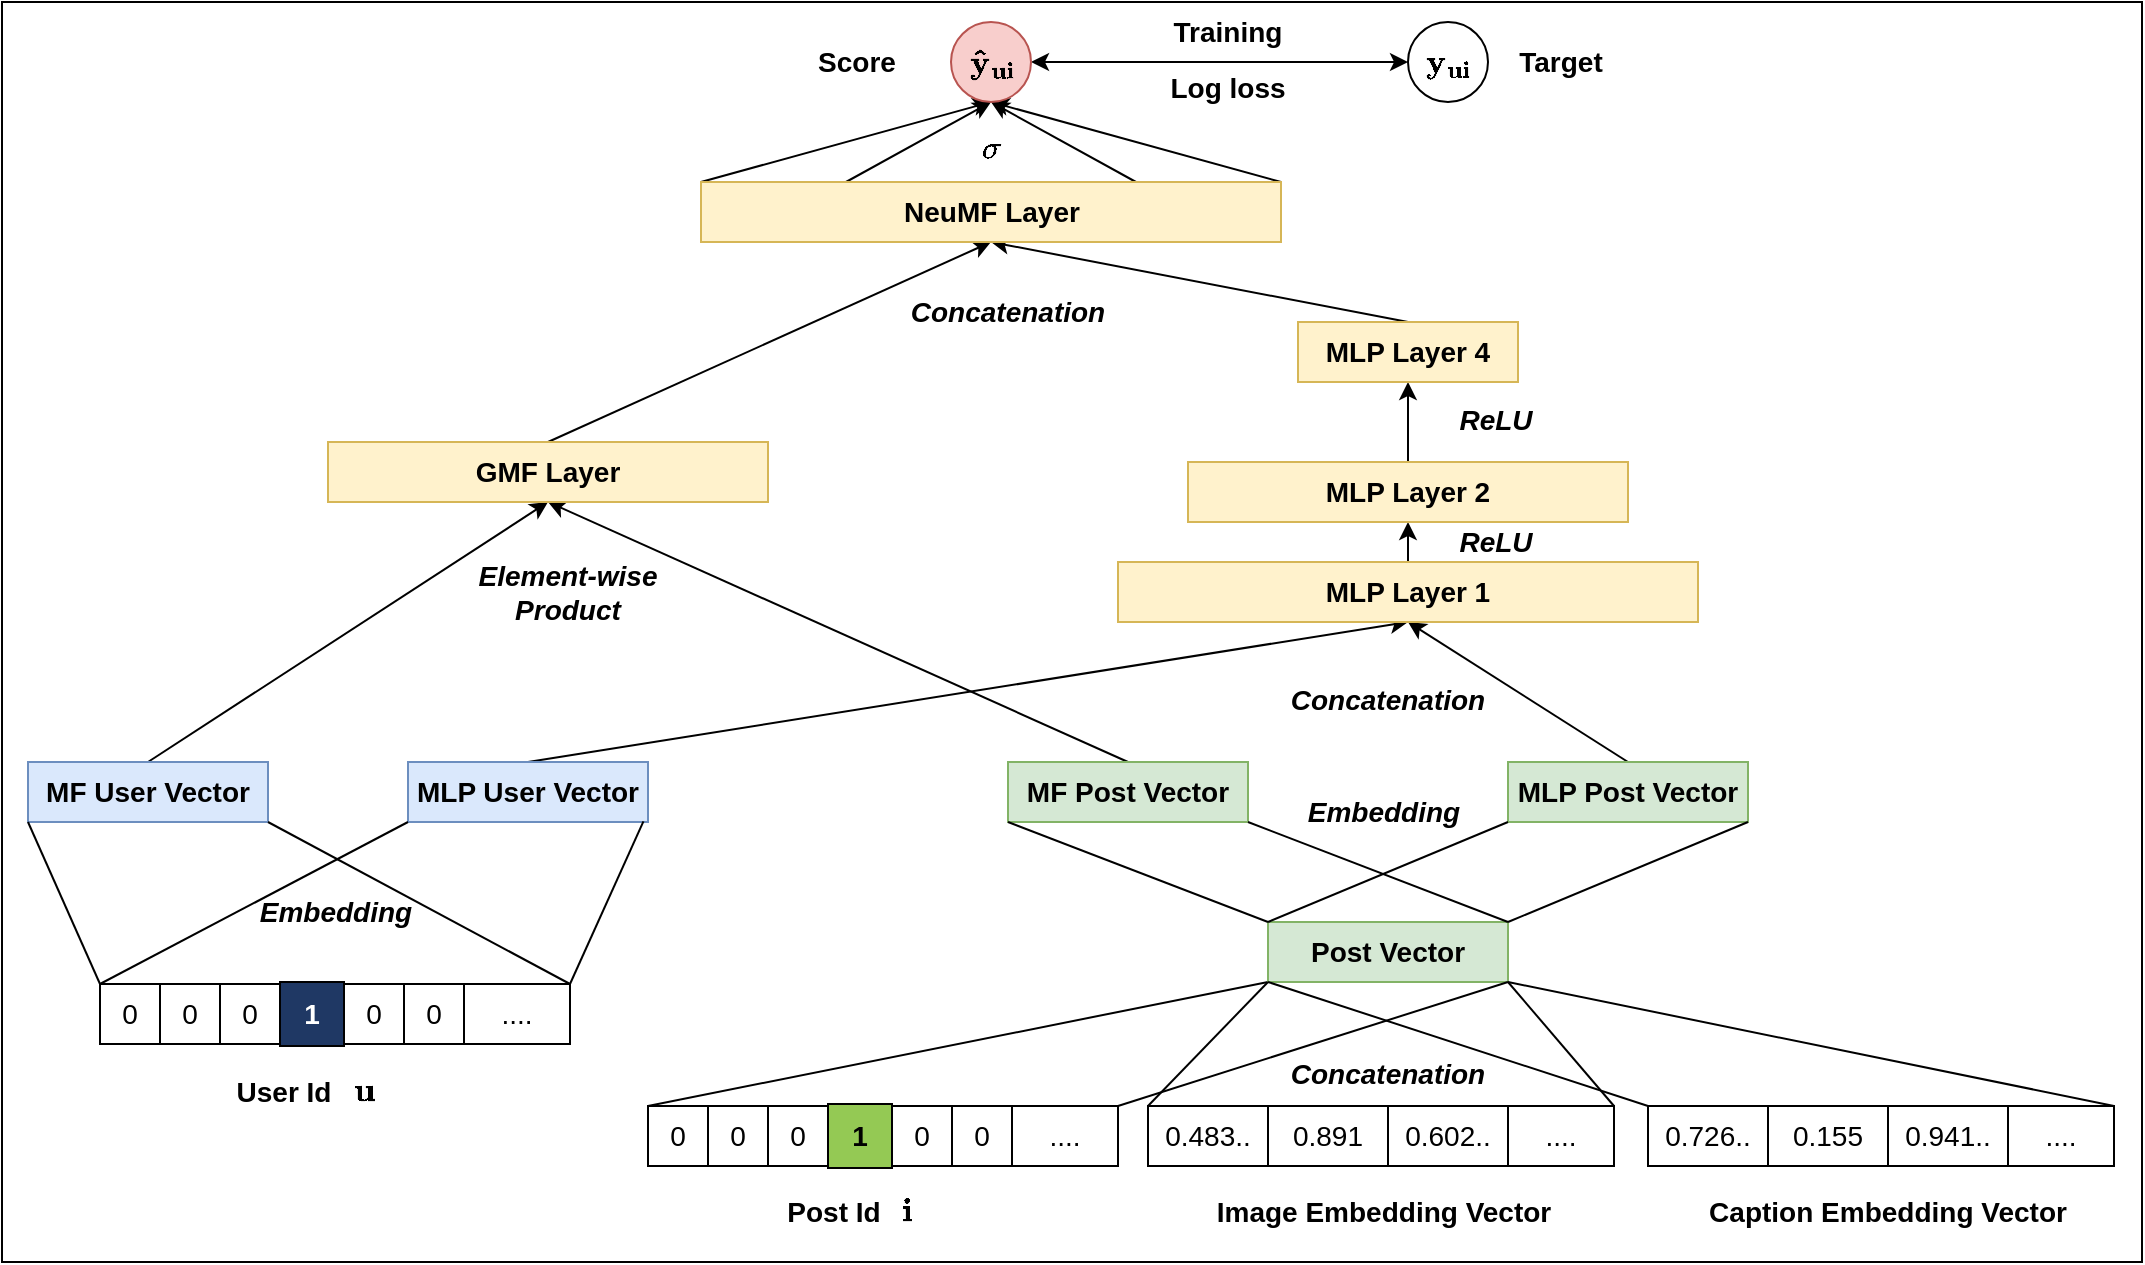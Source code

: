 <mxfile>
    <diagram id="7v7VB8MzB02HO2_3NjoR" name="Page-1">
        <mxGraphModel dx="1178" dy="794" grid="1" gridSize="10" guides="1" tooltips="1" connect="1" arrows="1" fold="1" page="1" pageScale="1" pageWidth="1169" pageHeight="827" math="1" shadow="0">
            <root>
                <mxCell id="0"/>
                <mxCell id="1" parent="0"/>
                <mxCell id="124" value="" style="rounded=0;whiteSpace=wrap;html=1;" vertex="1" parent="1">
                    <mxGeometry x="50" y="50" width="1070" height="630" as="geometry"/>
                </mxCell>
                <mxCell id="83" style="edgeStyle=none;html=1;exitX=0.5;exitY=0;exitDx=0;exitDy=0;entryX=0.5;entryY=1;entryDx=0;entryDy=0;" edge="1" parent="1" source="2" target="81">
                    <mxGeometry relative="1" as="geometry"/>
                </mxCell>
                <mxCell id="2" value="&lt;font style=&quot;font-size: 14px;&quot;&gt;&lt;b&gt;MF User Vector&lt;/b&gt;&lt;/font&gt;" style="rounded=0;whiteSpace=wrap;html=1;labelBackgroundColor=none;fillColor=#dae8fc;strokeColor=#6c8ebf;" vertex="1" parent="1">
                    <mxGeometry x="63" y="430" width="120" height="30" as="geometry"/>
                </mxCell>
                <mxCell id="85" style="edgeStyle=none;html=1;exitX=0.5;exitY=0;exitDx=0;exitDy=0;entryX=0.5;entryY=1;entryDx=0;entryDy=0;" edge="1" parent="1" source="11" target="77">
                    <mxGeometry relative="1" as="geometry"/>
                </mxCell>
                <mxCell id="11" value="&lt;font style=&quot;font-size: 14px;&quot;&gt;&lt;b&gt;MLP User Vector&lt;/b&gt;&lt;/font&gt;" style="rounded=0;whiteSpace=wrap;html=1;labelBackgroundColor=none;fillColor=#dae8fc;strokeColor=#6c8ebf;" vertex="1" parent="1">
                    <mxGeometry x="253" y="430" width="120" height="30" as="geometry"/>
                </mxCell>
                <mxCell id="12" value="" style="group" vertex="1" connectable="0" parent="1">
                    <mxGeometry x="99" y="540" width="235" height="32" as="geometry"/>
                </mxCell>
                <mxCell id="4" value="0" style="rounded=0;whiteSpace=wrap;html=1;fontSize=14;" vertex="1" parent="12">
                    <mxGeometry y="1" width="30" height="30" as="geometry"/>
                </mxCell>
                <mxCell id="5" value="0" style="rounded=0;whiteSpace=wrap;html=1;fontSize=14;" vertex="1" parent="12">
                    <mxGeometry x="30" y="1" width="30" height="30" as="geometry"/>
                </mxCell>
                <mxCell id="6" value="0" style="rounded=0;whiteSpace=wrap;html=1;fontSize=14;" vertex="1" parent="12">
                    <mxGeometry x="60" y="1" width="30" height="30" as="geometry"/>
                </mxCell>
                <mxCell id="7" value="&lt;b&gt;&lt;font style=&quot;color: rgb(255, 255, 255);&quot;&gt;1&lt;/font&gt;&lt;/b&gt;" style="rounded=0;whiteSpace=wrap;html=1;fillColor=#1F3864;fontColor=#FFFFFF;fontSize=14;" vertex="1" parent="12">
                    <mxGeometry x="90" width="32" height="32" as="geometry"/>
                </mxCell>
                <mxCell id="8" value="0" style="rounded=0;whiteSpace=wrap;html=1;fontSize=14;" vertex="1" parent="12">
                    <mxGeometry x="122" y="1" width="30" height="30" as="geometry"/>
                </mxCell>
                <mxCell id="9" value="0" style="rounded=0;whiteSpace=wrap;html=1;fontSize=14;" vertex="1" parent="12">
                    <mxGeometry x="152" y="1" width="30" height="30" as="geometry"/>
                </mxCell>
                <mxCell id="10" value="...." style="rounded=0;whiteSpace=wrap;html=1;fontSize=14;" vertex="1" parent="12">
                    <mxGeometry x="182" y="1" width="53" height="30" as="geometry"/>
                </mxCell>
                <mxCell id="13" value="" style="group" vertex="1" connectable="0" parent="1">
                    <mxGeometry x="373" y="601" width="235" height="32" as="geometry"/>
                </mxCell>
                <mxCell id="14" value="0" style="rounded=0;whiteSpace=wrap;html=1;fontSize=14;" vertex="1" parent="13">
                    <mxGeometry y="1" width="30" height="30" as="geometry"/>
                </mxCell>
                <mxCell id="15" value="0" style="rounded=0;whiteSpace=wrap;html=1;fontSize=14;" vertex="1" parent="13">
                    <mxGeometry x="30" y="1" width="30" height="30" as="geometry"/>
                </mxCell>
                <mxCell id="16" value="0" style="rounded=0;whiteSpace=wrap;html=1;fontSize=14;" vertex="1" parent="13">
                    <mxGeometry x="60" y="1" width="30" height="30" as="geometry"/>
                </mxCell>
                <mxCell id="17" value="&lt;b&gt;&lt;font style=&quot;&quot;&gt;1&lt;/font&gt;&lt;/b&gt;" style="rounded=0;whiteSpace=wrap;html=1;fillColor=light-dark(#94c954, #abc0e6);fontColor=#000000;fontSize=14;" vertex="1" parent="13">
                    <mxGeometry x="90" width="32" height="32" as="geometry"/>
                </mxCell>
                <mxCell id="18" value="0" style="rounded=0;whiteSpace=wrap;html=1;fontSize=14;" vertex="1" parent="13">
                    <mxGeometry x="122" y="1" width="30" height="30" as="geometry"/>
                </mxCell>
                <mxCell id="19" value="0" style="rounded=0;whiteSpace=wrap;html=1;fontSize=14;" vertex="1" parent="13">
                    <mxGeometry x="152" y="1" width="30" height="30" as="geometry"/>
                </mxCell>
                <mxCell id="20" value="...." style="rounded=0;whiteSpace=wrap;html=1;fontSize=14;" vertex="1" parent="13">
                    <mxGeometry x="182" y="1" width="53" height="30" as="geometry"/>
                </mxCell>
                <mxCell id="84" style="edgeStyle=none;html=1;exitX=0.5;exitY=0;exitDx=0;exitDy=0;" edge="1" parent="1" source="30">
                    <mxGeometry relative="1" as="geometry">
                        <mxPoint x="323" y="300" as="targetPoint"/>
                    </mxGeometry>
                </mxCell>
                <mxCell id="30" value="&lt;font style=&quot;font-size: 14px;&quot;&gt;&lt;b&gt;MF Post Vector&lt;/b&gt;&lt;/font&gt;" style="rounded=0;whiteSpace=wrap;html=1;labelBackgroundColor=none;fillColor=#d5e8d4;strokeColor=#82b366;" vertex="1" parent="1">
                    <mxGeometry x="553" y="430" width="120" height="30" as="geometry"/>
                </mxCell>
                <mxCell id="86" style="edgeStyle=none;html=1;exitX=0.5;exitY=0;exitDx=0;exitDy=0;" edge="1" parent="1" source="31">
                    <mxGeometry relative="1" as="geometry">
                        <mxPoint x="753" y="360" as="targetPoint"/>
                    </mxGeometry>
                </mxCell>
                <mxCell id="31" value="&lt;font style=&quot;font-size: 14px;&quot;&gt;&lt;b&gt;MLP Post Vector&lt;/b&gt;&lt;/font&gt;" style="rounded=0;whiteSpace=wrap;html=1;labelBackgroundColor=none;fillColor=#d5e8d4;strokeColor=#82b366;" vertex="1" parent="1">
                    <mxGeometry x="803" y="430" width="120" height="30" as="geometry"/>
                </mxCell>
                <mxCell id="32" value="" style="group" vertex="1" connectable="0" parent="1">
                    <mxGeometry x="623" y="601" width="235" height="32" as="geometry"/>
                </mxCell>
                <mxCell id="33" value="0.483.." style="rounded=0;whiteSpace=wrap;html=1;fontSize=14;" vertex="1" parent="32">
                    <mxGeometry y="1" width="60" height="30" as="geometry"/>
                </mxCell>
                <mxCell id="34" value="0.891" style="rounded=0;whiteSpace=wrap;html=1;fontSize=14;" vertex="1" parent="32">
                    <mxGeometry x="60" y="1" width="60" height="30" as="geometry"/>
                </mxCell>
                <mxCell id="53" value="0.602.." style="rounded=0;whiteSpace=wrap;html=1;fontSize=14;" vertex="1" parent="32">
                    <mxGeometry x="120" y="1" width="60" height="30" as="geometry"/>
                </mxCell>
                <mxCell id="39" value="...." style="rounded=0;whiteSpace=wrap;html=1;fontSize=14;" vertex="1" parent="32">
                    <mxGeometry x="180" y="1" width="53" height="30" as="geometry"/>
                </mxCell>
                <mxCell id="54" value="0.726.." style="rounded=0;whiteSpace=wrap;html=1;fontSize=14;" vertex="1" parent="1">
                    <mxGeometry x="873" y="602" width="60" height="30" as="geometry"/>
                </mxCell>
                <mxCell id="55" value="0.155" style="rounded=0;whiteSpace=wrap;html=1;fontSize=14;" vertex="1" parent="1">
                    <mxGeometry x="933" y="602" width="60" height="30" as="geometry"/>
                </mxCell>
                <mxCell id="56" value="0.941.." style="rounded=0;whiteSpace=wrap;html=1;fontSize=14;" vertex="1" parent="1">
                    <mxGeometry x="993" y="602" width="60" height="30" as="geometry"/>
                </mxCell>
                <mxCell id="57" value="...." style="rounded=0;whiteSpace=wrap;html=1;fontSize=14;" vertex="1" parent="1">
                    <mxGeometry x="1053" y="602" width="53" height="30" as="geometry"/>
                </mxCell>
                <mxCell id="59" value="" style="endArrow=none;html=1;entryX=0;entryY=1;entryDx=0;entryDy=0;exitX=0;exitY=0;exitDx=0;exitDy=0;" edge="1" parent="1" source="4" target="2">
                    <mxGeometry width="50" height="50" relative="1" as="geometry">
                        <mxPoint x="49" y="520" as="sourcePoint"/>
                        <mxPoint x="99" y="470" as="targetPoint"/>
                    </mxGeometry>
                </mxCell>
                <mxCell id="60" value="" style="endArrow=none;html=1;entryX=1;entryY=1;entryDx=0;entryDy=0;exitX=1;exitY=0;exitDx=0;exitDy=0;" edge="1" parent="1" source="10" target="2">
                    <mxGeometry width="50" height="50" relative="1" as="geometry">
                        <mxPoint x="333" y="540" as="sourcePoint"/>
                        <mxPoint x="83" y="470" as="targetPoint"/>
                    </mxGeometry>
                </mxCell>
                <mxCell id="61" value="" style="endArrow=none;html=1;entryX=0.981;entryY=0.989;entryDx=0;entryDy=0;entryPerimeter=0;exitX=1;exitY=0;exitDx=0;exitDy=0;" edge="1" parent="1" source="10" target="11">
                    <mxGeometry width="50" height="50" relative="1" as="geometry">
                        <mxPoint x="343" y="550" as="sourcePoint"/>
                        <mxPoint x="203" y="470" as="targetPoint"/>
                    </mxGeometry>
                </mxCell>
                <mxCell id="62" value="" style="endArrow=none;html=1;entryX=0;entryY=1;entryDx=0;entryDy=0;exitX=0;exitY=0;exitDx=0;exitDy=0;" edge="1" parent="1" source="4" target="11">
                    <mxGeometry width="50" height="50" relative="1" as="geometry">
                        <mxPoint x="103" y="540" as="sourcePoint"/>
                        <mxPoint x="253" y="450" as="targetPoint"/>
                    </mxGeometry>
                </mxCell>
                <mxCell id="65" style="edgeStyle=none;html=1;exitX=0;exitY=1;exitDx=0;exitDy=0;entryX=0;entryY=0;entryDx=0;entryDy=0;endArrow=none;endFill=0;" edge="1" parent="1" source="64" target="14">
                    <mxGeometry relative="1" as="geometry"/>
                </mxCell>
                <mxCell id="64" value="&lt;font style=&quot;font-size: 14px;&quot;&gt;&lt;b&gt;Post Vector&lt;/b&gt;&lt;/font&gt;" style="rounded=0;whiteSpace=wrap;html=1;labelBackgroundColor=none;fillColor=#d5e8d4;strokeColor=#82b366;" vertex="1" parent="1">
                    <mxGeometry x="683" y="510" width="120" height="30" as="geometry"/>
                </mxCell>
                <mxCell id="66" style="edgeStyle=none;html=1;exitX=1;exitY=1;exitDx=0;exitDy=0;entryX=1;entryY=0;entryDx=0;entryDy=0;endArrow=none;endFill=0;" edge="1" parent="1" source="64" target="20">
                    <mxGeometry relative="1" as="geometry">
                        <mxPoint x="693" y="550" as="sourcePoint"/>
                        <mxPoint x="383" y="612" as="targetPoint"/>
                    </mxGeometry>
                </mxCell>
                <mxCell id="67" style="edgeStyle=none;html=1;exitX=1;exitY=1;exitDx=0;exitDy=0;entryX=1;entryY=0;entryDx=0;entryDy=0;endArrow=none;endFill=0;" edge="1" parent="1" source="64" target="39">
                    <mxGeometry relative="1" as="geometry">
                        <mxPoint x="813" y="550" as="sourcePoint"/>
                        <mxPoint x="618" y="612" as="targetPoint"/>
                    </mxGeometry>
                </mxCell>
                <mxCell id="69" style="edgeStyle=none;html=1;exitX=0;exitY=1;exitDx=0;exitDy=0;entryX=0;entryY=0;entryDx=0;entryDy=0;endArrow=none;endFill=0;" edge="1" parent="1" source="64" target="33">
                    <mxGeometry relative="1" as="geometry">
                        <mxPoint x="813" y="550" as="sourcePoint"/>
                        <mxPoint x="866" y="612" as="targetPoint"/>
                    </mxGeometry>
                </mxCell>
                <mxCell id="70" style="edgeStyle=none;html=1;entryX=0;entryY=0;entryDx=0;entryDy=0;endArrow=none;endFill=0;exitX=0;exitY=1;exitDx=0;exitDy=0;" edge="1" parent="1" source="64" target="54">
                    <mxGeometry relative="1" as="geometry">
                        <mxPoint x="803" y="540" as="sourcePoint"/>
                        <mxPoint x="823" y="612" as="targetPoint"/>
                    </mxGeometry>
                </mxCell>
                <mxCell id="71" style="edgeStyle=none;html=1;entryX=1;entryY=0;entryDx=0;entryDy=0;endArrow=none;endFill=0;exitX=1;exitY=1;exitDx=0;exitDy=0;" edge="1" parent="1" source="64" target="57">
                    <mxGeometry relative="1" as="geometry">
                        <mxPoint x="823" y="540" as="sourcePoint"/>
                        <mxPoint x="883" y="612" as="targetPoint"/>
                    </mxGeometry>
                </mxCell>
                <mxCell id="73" value="" style="endArrow=none;html=1;entryX=0;entryY=1;entryDx=0;entryDy=0;exitX=0;exitY=0;exitDx=0;exitDy=0;" edge="1" parent="1" source="64" target="30">
                    <mxGeometry width="50" height="50" relative="1" as="geometry">
                        <mxPoint x="620" y="531" as="sourcePoint"/>
                        <mxPoint x="594" y="450" as="targetPoint"/>
                    </mxGeometry>
                </mxCell>
                <mxCell id="74" value="" style="endArrow=none;html=1;entryX=1;entryY=1;entryDx=0;entryDy=0;exitX=1;exitY=0;exitDx=0;exitDy=0;" edge="1" parent="1" source="64" target="30">
                    <mxGeometry width="50" height="50" relative="1" as="geometry">
                        <mxPoint x="855" y="531" as="sourcePoint"/>
                        <mxPoint x="714" y="450" as="targetPoint"/>
                    </mxGeometry>
                </mxCell>
                <mxCell id="75" value="" style="endArrow=none;html=1;entryX=1;entryY=1;entryDx=0;entryDy=0;exitX=1;exitY=0;exitDx=0;exitDy=0;" edge="1" parent="1" source="64" target="31">
                    <mxGeometry width="50" height="50" relative="1" as="geometry">
                        <mxPoint x="855" y="531" as="sourcePoint"/>
                        <mxPoint x="892" y="450" as="targetPoint"/>
                    </mxGeometry>
                </mxCell>
                <mxCell id="76" value="" style="endArrow=none;html=1;entryX=0;entryY=1;entryDx=0;entryDy=0;exitX=0;exitY=0;exitDx=0;exitDy=0;" edge="1" parent="1" source="64" target="31">
                    <mxGeometry width="50" height="50" relative="1" as="geometry">
                        <mxPoint x="620" y="531" as="sourcePoint"/>
                        <mxPoint x="774" y="450" as="targetPoint"/>
                    </mxGeometry>
                </mxCell>
                <mxCell id="87" style="edgeStyle=none;html=1;exitX=0.5;exitY=0;exitDx=0;exitDy=0;entryX=0.5;entryY=1;entryDx=0;entryDy=0;" edge="1" parent="1" source="77" target="78">
                    <mxGeometry relative="1" as="geometry"/>
                </mxCell>
                <mxCell id="77" value="&lt;font style=&quot;font-size: 14px;&quot;&gt;&lt;b&gt;MLP Layer 1&lt;/b&gt;&lt;/font&gt;" style="rounded=0;whiteSpace=wrap;html=1;labelBackgroundColor=none;fillColor=#fff2cc;strokeColor=#d6b656;" vertex="1" parent="1">
                    <mxGeometry x="608" y="330" width="290" height="30" as="geometry"/>
                </mxCell>
                <mxCell id="88" style="edgeStyle=none;html=1;exitX=0.5;exitY=0;exitDx=0;exitDy=0;entryX=0.5;entryY=1;entryDx=0;entryDy=0;" edge="1" parent="1" source="78" target="79">
                    <mxGeometry relative="1" as="geometry"/>
                </mxCell>
                <mxCell id="78" value="&lt;font style=&quot;font-size: 14px;&quot;&gt;&lt;b&gt;MLP Layer 2&lt;/b&gt;&lt;/font&gt;" style="rounded=0;whiteSpace=wrap;html=1;labelBackgroundColor=none;fillColor=#fff2cc;strokeColor=#d6b656;" vertex="1" parent="1">
                    <mxGeometry x="643" y="280" width="220" height="30" as="geometry"/>
                </mxCell>
                <mxCell id="89" style="edgeStyle=none;html=1;exitX=0.5;exitY=0;exitDx=0;exitDy=0;entryX=0.5;entryY=1;entryDx=0;entryDy=0;" edge="1" parent="1" source="79" target="82">
                    <mxGeometry relative="1" as="geometry"/>
                </mxCell>
                <mxCell id="79" value="&lt;font style=&quot;font-size: 14px;&quot;&gt;&lt;b&gt;MLP Layer 4&lt;/b&gt;&lt;/font&gt;" style="rounded=0;whiteSpace=wrap;html=1;labelBackgroundColor=none;fillColor=#fff2cc;strokeColor=#d6b656;" vertex="1" parent="1">
                    <mxGeometry x="698" y="210" width="110" height="30" as="geometry"/>
                </mxCell>
                <mxCell id="90" style="edgeStyle=none;html=1;exitX=0.5;exitY=0;exitDx=0;exitDy=0;entryX=0.5;entryY=1;entryDx=0;entryDy=0;" edge="1" parent="1" source="81" target="82">
                    <mxGeometry relative="1" as="geometry"/>
                </mxCell>
                <mxCell id="81" value="&lt;font style=&quot;font-size: 14px;&quot;&gt;&lt;b&gt;GMF Layer&lt;/b&gt;&lt;/font&gt;" style="rounded=0;whiteSpace=wrap;html=1;labelBackgroundColor=none;fillColor=#fff2cc;strokeColor=#d6b656;" vertex="1" parent="1">
                    <mxGeometry x="213" y="270" width="220" height="30" as="geometry"/>
                </mxCell>
                <mxCell id="114" style="edgeStyle=none;html=1;exitX=0.25;exitY=0;exitDx=0;exitDy=0;entryX=0.5;entryY=1;entryDx=0;entryDy=0;" edge="1" parent="1" source="82" target="91">
                    <mxGeometry relative="1" as="geometry"/>
                </mxCell>
                <mxCell id="115" style="edgeStyle=none;html=1;exitX=0;exitY=0;exitDx=0;exitDy=0;entryX=0.5;entryY=1;entryDx=0;entryDy=0;" edge="1" parent="1" source="82" target="91">
                    <mxGeometry relative="1" as="geometry"/>
                </mxCell>
                <mxCell id="116" style="edgeStyle=none;html=1;exitX=0.75;exitY=0;exitDx=0;exitDy=0;entryX=0.5;entryY=1;entryDx=0;entryDy=0;" edge="1" parent="1" source="82" target="91">
                    <mxGeometry relative="1" as="geometry">
                        <mxPoint x="543" y="110" as="targetPoint"/>
                    </mxGeometry>
                </mxCell>
                <mxCell id="117" style="edgeStyle=none;html=1;exitX=1;exitY=0;exitDx=0;exitDy=0;entryX=0.5;entryY=1;entryDx=0;entryDy=0;" edge="1" parent="1" source="82" target="91">
                    <mxGeometry relative="1" as="geometry"/>
                </mxCell>
                <mxCell id="82" value="&lt;font style=&quot;font-size: 14px;&quot;&gt;&lt;b&gt;NeuMF Layer&lt;/b&gt;&lt;/font&gt;" style="rounded=0;whiteSpace=wrap;html=1;labelBackgroundColor=none;fillColor=#fff2cc;strokeColor=#d6b656;" vertex="1" parent="1">
                    <mxGeometry x="399.5" y="140" width="290" height="30" as="geometry"/>
                </mxCell>
                <mxCell id="119" style="edgeStyle=none;html=1;exitX=1;exitY=0.5;exitDx=0;exitDy=0;startArrow=classic;startFill=1;" edge="1" parent="1" source="91" target="92">
                    <mxGeometry relative="1" as="geometry"/>
                </mxCell>
                <mxCell id="91" value="&lt;span&gt;&lt;font style=&quot;font-size: 14px;&quot;&gt;$$\mathbf{\hat{y}_{ui}}$$&lt;/font&gt;&lt;/span&gt;" style="ellipse;whiteSpace=wrap;html=1;aspect=fixed;fillColor=#f8cecc;strokeColor=#b85450;fontStyle=1" vertex="1" parent="1">
                    <mxGeometry x="524.5" y="60" width="40" height="40" as="geometry"/>
                </mxCell>
                <mxCell id="92" value="&lt;span&gt;&lt;font style=&quot;font-size: 14px;&quot;&gt;$$\mathbf{y_{ui}}$$&lt;/font&gt;&lt;/span&gt;" style="ellipse;whiteSpace=wrap;html=1;aspect=fixed;fontStyle=1" vertex="1" parent="1">
                    <mxGeometry x="753" y="60" width="40" height="40" as="geometry"/>
                </mxCell>
                <mxCell id="98" value="" style="group" vertex="1" connectable="0" parent="1">
                    <mxGeometry x="161" y="580" width="90" height="30" as="geometry"/>
                </mxCell>
                <mxCell id="96" value="&lt;b&gt;&lt;font&gt;User Id&lt;/font&gt;&lt;/b&gt;" style="text;html=1;align=center;verticalAlign=middle;whiteSpace=wrap;rounded=0;fontSize=14;" vertex="1" parent="98">
                    <mxGeometry width="60" height="30" as="geometry"/>
                </mxCell>
                <mxCell id="97" value="&lt;font style=&quot;font-size: 14px;&quot;&gt;$$\mathbf{u}$$&lt;/font&gt;" style="text;html=1;align=center;verticalAlign=middle;whiteSpace=wrap;rounded=0;" vertex="1" parent="98">
                    <mxGeometry x="40" y="-1" width="60" height="30" as="geometry"/>
                </mxCell>
                <mxCell id="99" value="" style="group" vertex="1" connectable="0" parent="1">
                    <mxGeometry x="436" y="640" width="90" height="30" as="geometry"/>
                </mxCell>
                <mxCell id="100" value="&lt;span style=&quot;font-size: 14px;&quot;&gt;&lt;b&gt;Post Id&lt;/b&gt;&lt;/span&gt;" style="text;html=1;align=center;verticalAlign=middle;whiteSpace=wrap;rounded=0;" vertex="1" parent="99">
                    <mxGeometry width="60" height="30" as="geometry"/>
                </mxCell>
                <mxCell id="101" value="&lt;font style=&quot;font-size: 14px;&quot;&gt;$$\mathbf{i}$$&lt;/font&gt;" style="text;html=1;align=center;verticalAlign=middle;whiteSpace=wrap;rounded=0;" vertex="1" parent="99">
                    <mxGeometry x="37" width="60" height="30" as="geometry"/>
                </mxCell>
                <mxCell id="102" value="" style="group" vertex="1" connectable="0" parent="1">
                    <mxGeometry x="708" y="640" width="110" height="30" as="geometry"/>
                </mxCell>
                <mxCell id="103" value="&lt;span style=&quot;font-size: 14px;&quot;&gt;&lt;b&gt;Image Embedding Vector&lt;/b&gt;&lt;/span&gt;" style="text;html=1;align=center;verticalAlign=middle;whiteSpace=wrap;rounded=0;" vertex="1" parent="102">
                    <mxGeometry x="-57.5" width="180" height="30" as="geometry"/>
                </mxCell>
                <mxCell id="105" value="&lt;span style=&quot;font-size: 14px;&quot;&gt;&lt;b&gt;Caption Embedding Vector&lt;/b&gt;&lt;/span&gt;" style="text;html=1;align=center;verticalAlign=middle;whiteSpace=wrap;rounded=0;" vertex="1" parent="1">
                    <mxGeometry x="898" y="640" width="190" height="30" as="geometry"/>
                </mxCell>
                <mxCell id="106" value="&lt;span style=&quot;font-size: 14px;&quot;&gt;&lt;b&gt;&lt;i&gt;Concatenation&lt;/i&gt;&lt;/b&gt;&lt;/span&gt;" style="text;html=1;align=center;verticalAlign=middle;whiteSpace=wrap;rounded=0;" vertex="1" parent="1">
                    <mxGeometry x="653" y="571" width="180" height="30" as="geometry"/>
                </mxCell>
                <mxCell id="107" value="&lt;span style=&quot;font-size: 14px;&quot;&gt;&lt;b&gt;&lt;i&gt;Concatenation&lt;/i&gt;&lt;/b&gt;&lt;/span&gt;" style="text;html=1;align=center;verticalAlign=middle;whiteSpace=wrap;rounded=0;" vertex="1" parent="1">
                    <mxGeometry x="653" y="384" width="180" height="30" as="geometry"/>
                </mxCell>
                <mxCell id="108" value="&lt;span style=&quot;font-size: 14px;&quot;&gt;&lt;b&gt;&lt;i&gt;Embedding&lt;/i&gt;&lt;/b&gt;&lt;/span&gt;" style="text;html=1;align=center;verticalAlign=middle;whiteSpace=wrap;rounded=0;" vertex="1" parent="1">
                    <mxGeometry x="126.5" y="490" width="180" height="30" as="geometry"/>
                </mxCell>
                <mxCell id="109" value="&lt;span style=&quot;font-size: 14px;&quot;&gt;&lt;b&gt;&lt;i&gt;Embedding&lt;/i&gt;&lt;/b&gt;&lt;/span&gt;" style="text;html=1;align=center;verticalAlign=middle;whiteSpace=wrap;rounded=0;" vertex="1" parent="1">
                    <mxGeometry x="650.5" y="440" width="180" height="30" as="geometry"/>
                </mxCell>
                <mxCell id="110" value="&lt;span style=&quot;font-size: 14px;&quot;&gt;&lt;b&gt;&lt;i&gt;Element-wise&lt;/i&gt;&lt;/b&gt;&lt;/span&gt;&lt;div&gt;&lt;span style=&quot;font-size: 14px;&quot;&gt;&lt;b&gt;&lt;i&gt;Product&lt;/i&gt;&lt;/b&gt;&lt;/span&gt;&lt;/div&gt;" style="text;html=1;align=center;verticalAlign=middle;whiteSpace=wrap;rounded=0;" vertex="1" parent="1">
                    <mxGeometry x="243" y="330" width="180" height="30" as="geometry"/>
                </mxCell>
                <mxCell id="111" value="&lt;span style=&quot;font-size: 14px;&quot;&gt;&lt;b&gt;&lt;i&gt;ReLU&lt;/i&gt;&lt;/b&gt;&lt;/span&gt;" style="text;html=1;align=center;verticalAlign=middle;whiteSpace=wrap;rounded=0;" vertex="1" parent="1">
                    <mxGeometry x="707" y="305" width="180" height="30" as="geometry"/>
                </mxCell>
                <mxCell id="112" value="&lt;span style=&quot;font-size: 14px;&quot;&gt;&lt;b&gt;&lt;i&gt;ReLU&lt;/i&gt;&lt;/b&gt;&lt;/span&gt;" style="text;html=1;align=center;verticalAlign=middle;whiteSpace=wrap;rounded=0;" vertex="1" parent="1">
                    <mxGeometry x="707" y="244" width="180" height="30" as="geometry"/>
                </mxCell>
                <mxCell id="113" value="&lt;span style=&quot;font-size: 14px;&quot;&gt;&lt;b&gt;&lt;i&gt;Concatenation&lt;/i&gt;&lt;/b&gt;&lt;/span&gt;" style="text;html=1;align=center;verticalAlign=middle;whiteSpace=wrap;rounded=0;" vertex="1" parent="1">
                    <mxGeometry x="463" y="190" width="180" height="30" as="geometry"/>
                </mxCell>
                <mxCell id="118" value="&lt;span style=&quot;font-size: 14px;&quot;&gt;&lt;b&gt;&lt;i&gt;$$\mathbf{\sigma}$$&lt;/i&gt;&lt;/b&gt;&lt;/span&gt;" style="text;html=1;align=center;verticalAlign=middle;whiteSpace=wrap;rounded=0;" vertex="1" parent="1">
                    <mxGeometry x="454.5" y="108" width="180" height="30" as="geometry"/>
                </mxCell>
                <mxCell id="120" value="&lt;span style=&quot;font-size: 14px;&quot;&gt;&lt;b&gt;Training&lt;/b&gt;&lt;/span&gt;" style="text;html=1;align=center;verticalAlign=middle;whiteSpace=wrap;rounded=0;" vertex="1" parent="1">
                    <mxGeometry x="573" y="50" width="180" height="30" as="geometry"/>
                </mxCell>
                <mxCell id="121" value="&lt;span style=&quot;font-size: 14px;&quot;&gt;&lt;b&gt;Log loss&lt;/b&gt;&lt;/span&gt;" style="text;html=1;align=center;verticalAlign=middle;whiteSpace=wrap;rounded=0;" vertex="1" parent="1">
                    <mxGeometry x="573" y="78" width="180" height="30" as="geometry"/>
                </mxCell>
                <mxCell id="122" value="&lt;span style=&quot;font-size: 14px;&quot;&gt;&lt;b&gt;Score&lt;/b&gt;&lt;/span&gt;" style="text;html=1;align=center;verticalAlign=middle;whiteSpace=wrap;rounded=0;" vertex="1" parent="1">
                    <mxGeometry x="433" y="65" width="88.5" height="30" as="geometry"/>
                </mxCell>
                <mxCell id="123" value="&lt;span style=&quot;font-size: 14px;&quot;&gt;&lt;b&gt;Target&lt;/b&gt;&lt;/span&gt;" style="text;html=1;align=center;verticalAlign=middle;whiteSpace=wrap;rounded=0;" vertex="1" parent="1">
                    <mxGeometry x="784.5" y="65" width="88.5" height="30" as="geometry"/>
                </mxCell>
            </root>
        </mxGraphModel>
    </diagram>
</mxfile>